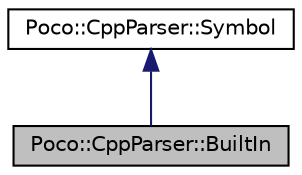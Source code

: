 digraph "Poco::CppParser::BuiltIn"
{
 // LATEX_PDF_SIZE
  edge [fontname="Helvetica",fontsize="10",labelfontname="Helvetica",labelfontsize="10"];
  node [fontname="Helvetica",fontsize="10",shape=record];
  Node1 [label="Poco::CppParser::BuiltIn",height=0.2,width=0.4,color="black", fillcolor="grey75", style="filled", fontcolor="black",tooltip="A placeholder for a built-in type."];
  Node2 -> Node1 [dir="back",color="midnightblue",fontsize="10",style="solid"];
  Node2 [label="Poco::CppParser::Symbol",height=0.2,width=0.4,color="black", fillcolor="white", style="filled",URL="$classPoco_1_1CppParser_1_1Symbol.html",tooltip=" "];
}
